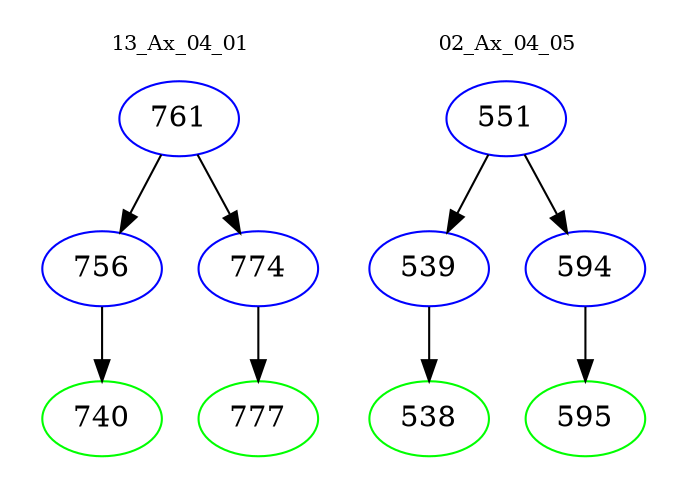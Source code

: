 digraph{
subgraph cluster_0 {
color = white
label = "13_Ax_04_01";
fontsize=10;
T0_761 [label="761", color="blue"]
T0_761 -> T0_756 [color="black"]
T0_756 [label="756", color="blue"]
T0_756 -> T0_740 [color="black"]
T0_740 [label="740", color="green"]
T0_761 -> T0_774 [color="black"]
T0_774 [label="774", color="blue"]
T0_774 -> T0_777 [color="black"]
T0_777 [label="777", color="green"]
}
subgraph cluster_1 {
color = white
label = "02_Ax_04_05";
fontsize=10;
T1_551 [label="551", color="blue"]
T1_551 -> T1_539 [color="black"]
T1_539 [label="539", color="blue"]
T1_539 -> T1_538 [color="black"]
T1_538 [label="538", color="green"]
T1_551 -> T1_594 [color="black"]
T1_594 [label="594", color="blue"]
T1_594 -> T1_595 [color="black"]
T1_595 [label="595", color="green"]
}
}
